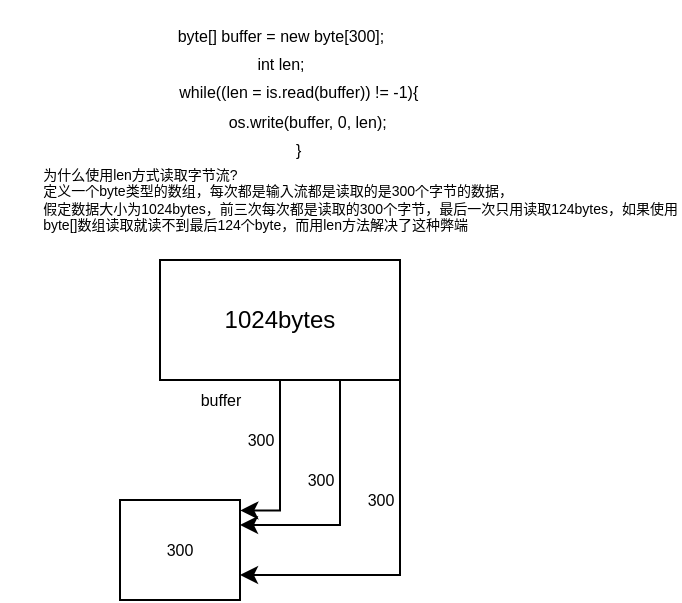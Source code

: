 <mxfile version="17.4.5" type="github">
  <diagram id="mXFmf4sekwMXwLJb2Xkd" name="Page-1">
    <mxGraphModel dx="1242" dy="214" grid="1" gridSize="10" guides="1" tooltips="1" connect="1" arrows="1" fold="1" page="1" pageScale="1" pageWidth="827" pageHeight="1169" math="0" shadow="0">
      <root>
        <mxCell id="0" />
        <mxCell id="1" parent="0" />
        <mxCell id="DFJwqUsAeEYb7wWI-uJj-7" style="edgeStyle=orthogonalEdgeStyle;rounded=0;orthogonalLoop=1;jettySize=auto;html=1;exitX=0.75;exitY=1;exitDx=0;exitDy=0;entryX=1;entryY=0.25;entryDx=0;entryDy=0;fontSize=8;" edge="1" parent="1" source="DFJwqUsAeEYb7wWI-uJj-1" target="DFJwqUsAeEYb7wWI-uJj-5">
          <mxGeometry relative="1" as="geometry" />
        </mxCell>
        <mxCell id="DFJwqUsAeEYb7wWI-uJj-8" style="edgeStyle=orthogonalEdgeStyle;rounded=0;orthogonalLoop=1;jettySize=auto;html=1;exitX=1;exitY=1;exitDx=0;exitDy=0;entryX=1;entryY=0.75;entryDx=0;entryDy=0;fontSize=8;" edge="1" parent="1" source="DFJwqUsAeEYb7wWI-uJj-1" target="DFJwqUsAeEYb7wWI-uJj-5">
          <mxGeometry relative="1" as="geometry" />
        </mxCell>
        <mxCell id="DFJwqUsAeEYb7wWI-uJj-11" style="edgeStyle=orthogonalEdgeStyle;rounded=0;orthogonalLoop=1;jettySize=auto;html=1;exitX=0.5;exitY=1;exitDx=0;exitDy=0;entryX=1.003;entryY=0.104;entryDx=0;entryDy=0;entryPerimeter=0;fontSize=8;" edge="1" parent="1" source="DFJwqUsAeEYb7wWI-uJj-1" target="DFJwqUsAeEYb7wWI-uJj-5">
          <mxGeometry relative="1" as="geometry" />
        </mxCell>
        <mxCell id="DFJwqUsAeEYb7wWI-uJj-1" value="1024bytes" style="rounded=0;whiteSpace=wrap;html=1;" vertex="1" parent="1">
          <mxGeometry x="70" y="140" width="120" height="60" as="geometry" />
        </mxCell>
        <mxCell id="DFJwqUsAeEYb7wWI-uJj-2" value="&lt;div&gt;&lt;font style=&quot;font-size: 8px&quot;&gt;byte[] buffer = new byte[300];&lt;br&gt;&lt;/font&gt;&lt;/div&gt;&lt;div&gt;&lt;font style=&quot;font-size: 8px&quot;&gt;int len;&lt;/font&gt;&lt;/div&gt;&lt;font style=&quot;font-size: 8px&quot;&gt;&amp;nbsp;&amp;nbsp;&amp;nbsp;&amp;nbsp;&amp;nbsp;&amp;nbsp;&amp;nbsp; while((len = is.read(buffer)) != -1){&lt;br&gt;&amp;nbsp;&amp;nbsp;&amp;nbsp;&amp;nbsp;&amp;nbsp;&amp;nbsp;&amp;nbsp;&amp;nbsp;&amp;nbsp;&amp;nbsp;&amp;nbsp; os.write(buffer, 0, len);&lt;br&gt;&amp;nbsp;&amp;nbsp;&amp;nbsp;&amp;nbsp;&amp;nbsp;&amp;nbsp;&amp;nbsp; }&lt;/font&gt;" style="text;html=1;align=center;verticalAlign=middle;resizable=0;points=[];autosize=1;strokeColor=none;fillColor=none;" vertex="1" parent="1">
          <mxGeometry x="50" y="10" width="160" height="90" as="geometry" />
        </mxCell>
        <mxCell id="DFJwqUsAeEYb7wWI-uJj-4" value="&lt;div style=&quot;font-size: 7px&quot; align=&quot;left&quot;&gt;&lt;font style=&quot;font-size: 7px&quot;&gt;为什么使用len方式读取字节流?&lt;/font&gt;&lt;/div&gt;&lt;div style=&quot;font-size: 7px&quot; align=&quot;left&quot;&gt;&lt;font style=&quot;font-size: 7px&quot;&gt;定义一个byte类型的数组，每次都是输入流都是读取的是300个字节的数据，&lt;/font&gt;&lt;/div&gt;&lt;div style=&quot;font-size: 7px&quot; align=&quot;left&quot;&gt;&lt;font style=&quot;font-size: 7px&quot;&gt;假定数据大小为1024bytes，前三次每次都是读取的300个字节，最后一次只用读取124bytes，如果使用&lt;/font&gt;&lt;/div&gt;&lt;div style=&quot;font-size: 7px&quot; align=&quot;left&quot;&gt;&lt;font style=&quot;font-size: 7px&quot;&gt;byte[]数组读取就读不到最后124个byte，而用len方法解决了这种弊端&lt;br&gt;&lt;/font&gt;&lt;/div&gt;" style="text;html=1;align=right;verticalAlign=middle;resizable=0;points=[];autosize=1;strokeColor=none;fillColor=none;fontSize=8;" vertex="1" parent="1">
          <mxGeometry x="-10" y="85" width="340" height="50" as="geometry" />
        </mxCell>
        <mxCell id="DFJwqUsAeEYb7wWI-uJj-5" value="300" style="rounded=0;whiteSpace=wrap;html=1;fontSize=8;" vertex="1" parent="1">
          <mxGeometry x="50" y="260" width="60" height="50" as="geometry" />
        </mxCell>
        <mxCell id="DFJwqUsAeEYb7wWI-uJj-6" value="buffer" style="text;html=1;align=center;verticalAlign=middle;resizable=0;points=[];autosize=1;strokeColor=none;fillColor=none;fontSize=8;" vertex="1" parent="1">
          <mxGeometry x="80" y="200" width="40" height="20" as="geometry" />
        </mxCell>
        <mxCell id="DFJwqUsAeEYb7wWI-uJj-12" value="300" style="text;html=1;align=center;verticalAlign=middle;resizable=0;points=[];autosize=1;strokeColor=none;fillColor=none;fontSize=8;" vertex="1" parent="1">
          <mxGeometry x="105" y="220" width="30" height="20" as="geometry" />
        </mxCell>
        <mxCell id="DFJwqUsAeEYb7wWI-uJj-13" value="300" style="text;html=1;align=center;verticalAlign=middle;resizable=0;points=[];autosize=1;strokeColor=none;fillColor=none;fontSize=8;" vertex="1" parent="1">
          <mxGeometry x="135" y="240" width="30" height="20" as="geometry" />
        </mxCell>
        <mxCell id="DFJwqUsAeEYb7wWI-uJj-14" value="300" style="text;html=1;align=center;verticalAlign=middle;resizable=0;points=[];autosize=1;strokeColor=none;fillColor=none;fontSize=8;" vertex="1" parent="1">
          <mxGeometry x="165" y="250" width="30" height="20" as="geometry" />
        </mxCell>
      </root>
    </mxGraphModel>
  </diagram>
</mxfile>
